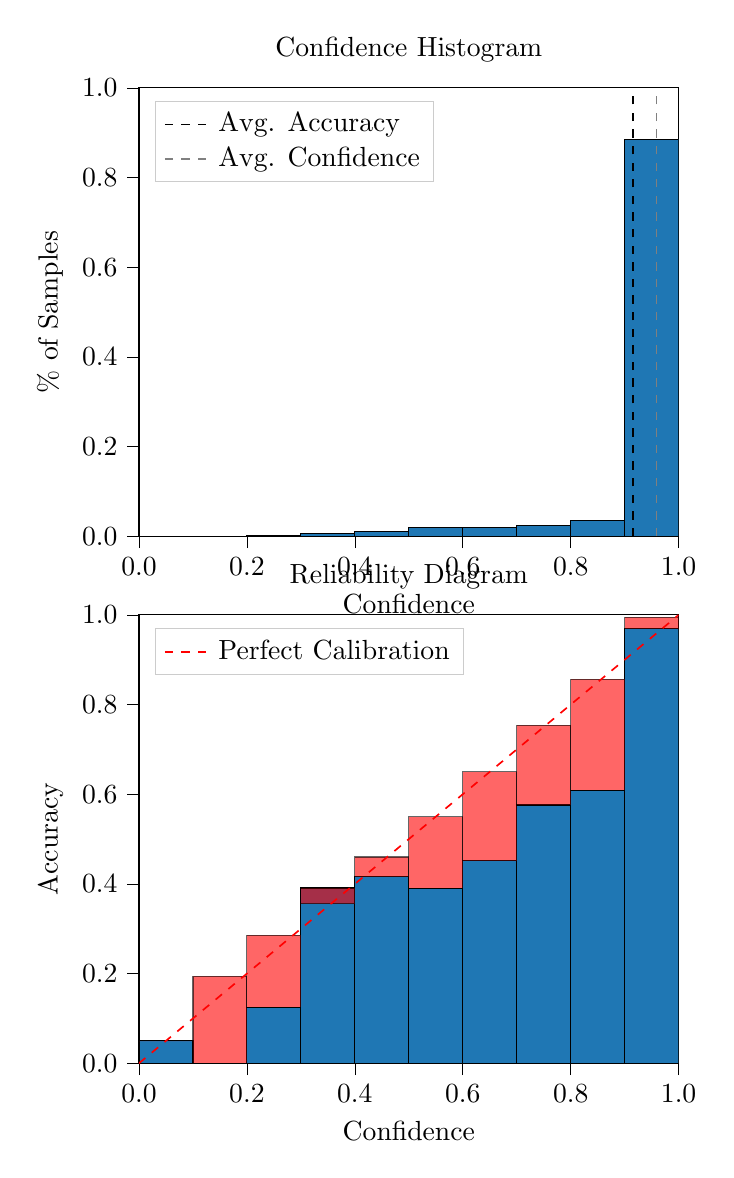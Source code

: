 % This file was created by tikzplotlib v0.9.8.
\begin{tikzpicture}

\definecolor{color0}{rgb}{0.122,0.467,0.706}

\begin{groupplot}[group style={group size=1 by 2}]
\nextgroupplot[
legend cell align={left},
legend style={
  fill opacity=0.8,
  draw opacity=1,
  text opacity=1,
  at={(0.03,0.97)},
  anchor=north west,
  draw=white!80!black
},
tick align=outside,
tick pos=left,
title={Confidence Histogram},
x grid style={white!69.02!black},
xlabel={Confidence},
xmin=0, xmax=1,
xtick style={color=black},
xtick={0,0.2,0.4,0.6,0.8,1},
xticklabels={0.0,0.2,0.4,0.6,0.8,1.0},
y grid style={white!69.02!black},
ylabel={\% of Samples},
ymin=0, ymax=1,
ytick style={color=black},
ytick={0,0.2,0.4,0.6,0.8,1},
yticklabels={0.0,0.2,0.4,0.6,0.8,1.0}
]
\draw[draw=black,fill=color0] (axis cs:-6.939e-18,0) rectangle (axis cs:0.1,0);
\draw[draw=black,fill=color0] (axis cs:0.1,0) rectangle (axis cs:0.2,0.0);
\draw[draw=black,fill=color0] (axis cs:0.2,0) rectangle (axis cs:0.3,0.001);
\draw[draw=black,fill=color0] (axis cs:0.3,0) rectangle (axis cs:0.4,0.006);
\draw[draw=black,fill=color0] (axis cs:0.4,0) rectangle (axis cs:0.5,0.011);
\draw[draw=black,fill=color0] (axis cs:0.5,0) rectangle (axis cs:0.6,0.02);
\draw[draw=black,fill=color0] (axis cs:0.6,0) rectangle (axis cs:0.7,0.019);
\draw[draw=black,fill=color0] (axis cs:0.7,0) rectangle (axis cs:0.8,0.024);
\draw[draw=black,fill=color0] (axis cs:0.8,0) rectangle (axis cs:0.9,0.035);
\draw[draw=black,fill=color0] (axis cs:0.9,0) rectangle (axis cs:1,0.885);
\addplot [semithick, black, dashed]
table {%
0.916 0
0.916 1
};
\addlegendentry{Avg. Accuracy}
\addplot [semithick, white!50.196!black, dashed]
table {%
0.959 0
0.959 1
};
\addlegendentry{Avg. Confidence}

\nextgroupplot[
legend cell align={left},
legend style={
  fill opacity=0.8,
  draw opacity=1,
  text opacity=1,
  at={(0.03,0.97)},
  anchor=north west,
  draw=white!80!black
},
tick align=outside,
tick pos=left,
title={Reliability Diagram},
x grid style={white!69.02!black},
xlabel={Confidence},
xmin=0, xmax=1,
xtick style={color=black},
xtick={0,0.2,0.4,0.6,0.8,1},
xticklabels={0.0,0.2,0.4,0.6,0.8,1.0},
y grid style={white!69.02!black},
ylabel={Accuracy},
ymin=0, ymax=1,
ytick style={color=black},
ytick={0,0.2,0.4,0.6,0.8,1},
yticklabels={0.0,0.2,0.4,0.6,0.8,1.0}
]
\draw[draw=black,fill=color0] (axis cs:-6.939e-18,0) rectangle (axis cs:0.1,0.05);
\draw[draw=black,fill=color0] (axis cs:0.1,0) rectangle (axis cs:0.2,0);
\draw[draw=black,fill=color0] (axis cs:0.2,0) rectangle (axis cs:0.3,0.125);
\draw[draw=black,fill=color0] (axis cs:0.3,0) rectangle (axis cs:0.4,0.391);
\draw[draw=black,fill=color0] (axis cs:0.4,0) rectangle (axis cs:0.5,0.416);
\draw[draw=black,fill=color0] (axis cs:0.5,0) rectangle (axis cs:0.6,0.39);
\draw[draw=black,fill=color0] (axis cs:0.6,0) rectangle (axis cs:0.7,0.452);
\draw[draw=black,fill=color0] (axis cs:0.7,0) rectangle (axis cs:0.8,0.576);
\draw[draw=black,fill=color0] (axis cs:0.8,0) rectangle (axis cs:0.9,0.609);
\draw[draw=black,fill=color0] (axis cs:0.9,0) rectangle (axis cs:1,0.969);
\draw[draw=black,fill=red,opacity=0.6] (axis cs:-6.939e-18,0.05) rectangle (axis cs:0.1,0.05);
\draw[draw=black,fill=red,opacity=0.6] (axis cs:0.1,0) rectangle (axis cs:0.2,0.194);
\draw[draw=black,fill=red,opacity=0.6] (axis cs:0.2,0.125) rectangle (axis cs:0.3,0.285);
\draw[draw=black,fill=red,opacity=0.6] (axis cs:0.3,0.391) rectangle (axis cs:0.4,0.356);
\draw[draw=black,fill=red,opacity=0.6] (axis cs:0.4,0.416) rectangle (axis cs:0.5,0.46);
\draw[draw=black,fill=red,opacity=0.6] (axis cs:0.5,0.39) rectangle (axis cs:0.6,0.55);
\draw[draw=black,fill=red,opacity=0.6] (axis cs:0.6,0.452) rectangle (axis cs:0.7,0.65);
\draw[draw=black,fill=red,opacity=0.6] (axis cs:0.7,0.576) rectangle (axis cs:0.8,0.754);
\draw[draw=black,fill=red,opacity=0.6] (axis cs:0.8,0.609) rectangle (axis cs:0.9,0.856);
\draw[draw=black,fill=red,opacity=0.6] (axis cs:0.9,0.969) rectangle (axis cs:1,0.995);
\addplot [semithick, red, dashed]
table {%
0 0
1 1
};
\addlegendentry{Perfect Calibration}
\end{groupplot}

\end{tikzpicture}
